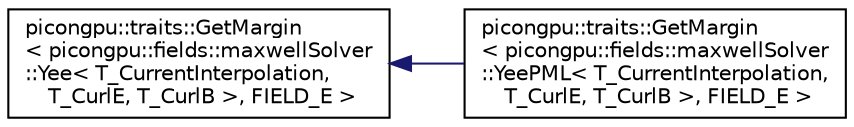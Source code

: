 digraph "Graphical Class Hierarchy"
{
 // LATEX_PDF_SIZE
  edge [fontname="Helvetica",fontsize="10",labelfontname="Helvetica",labelfontsize="10"];
  node [fontname="Helvetica",fontsize="10",shape=record];
  rankdir="LR";
  Node0 [label="picongpu::traits::GetMargin\l\< picongpu::fields::maxwellSolver\l::Yee\< T_CurrentInterpolation,\l T_CurlE, T_CurlB \>, FIELD_E \>",height=0.2,width=0.4,color="black", fillcolor="white", style="filled",URL="$structpicongpu_1_1traits_1_1_get_margin.html",tooltip=" "];
  Node0 -> Node1 [dir="back",color="midnightblue",fontsize="10",style="solid",fontname="Helvetica"];
  Node1 [label="picongpu::traits::GetMargin\l\< picongpu::fields::maxwellSolver\l::YeePML\< T_CurrentInterpolation,\l T_CurlE, T_CurlB \>, FIELD_E \>",height=0.2,width=0.4,color="black", fillcolor="white", style="filled",URL="$structpicongpu_1_1traits_1_1_get_margin_3_01picongpu_1_1fields_1_1maxwell_solver_1_1_yee_p_m_l_37c5752d001bad4565a23b37cb7335b57.html",tooltip=" "];
}
